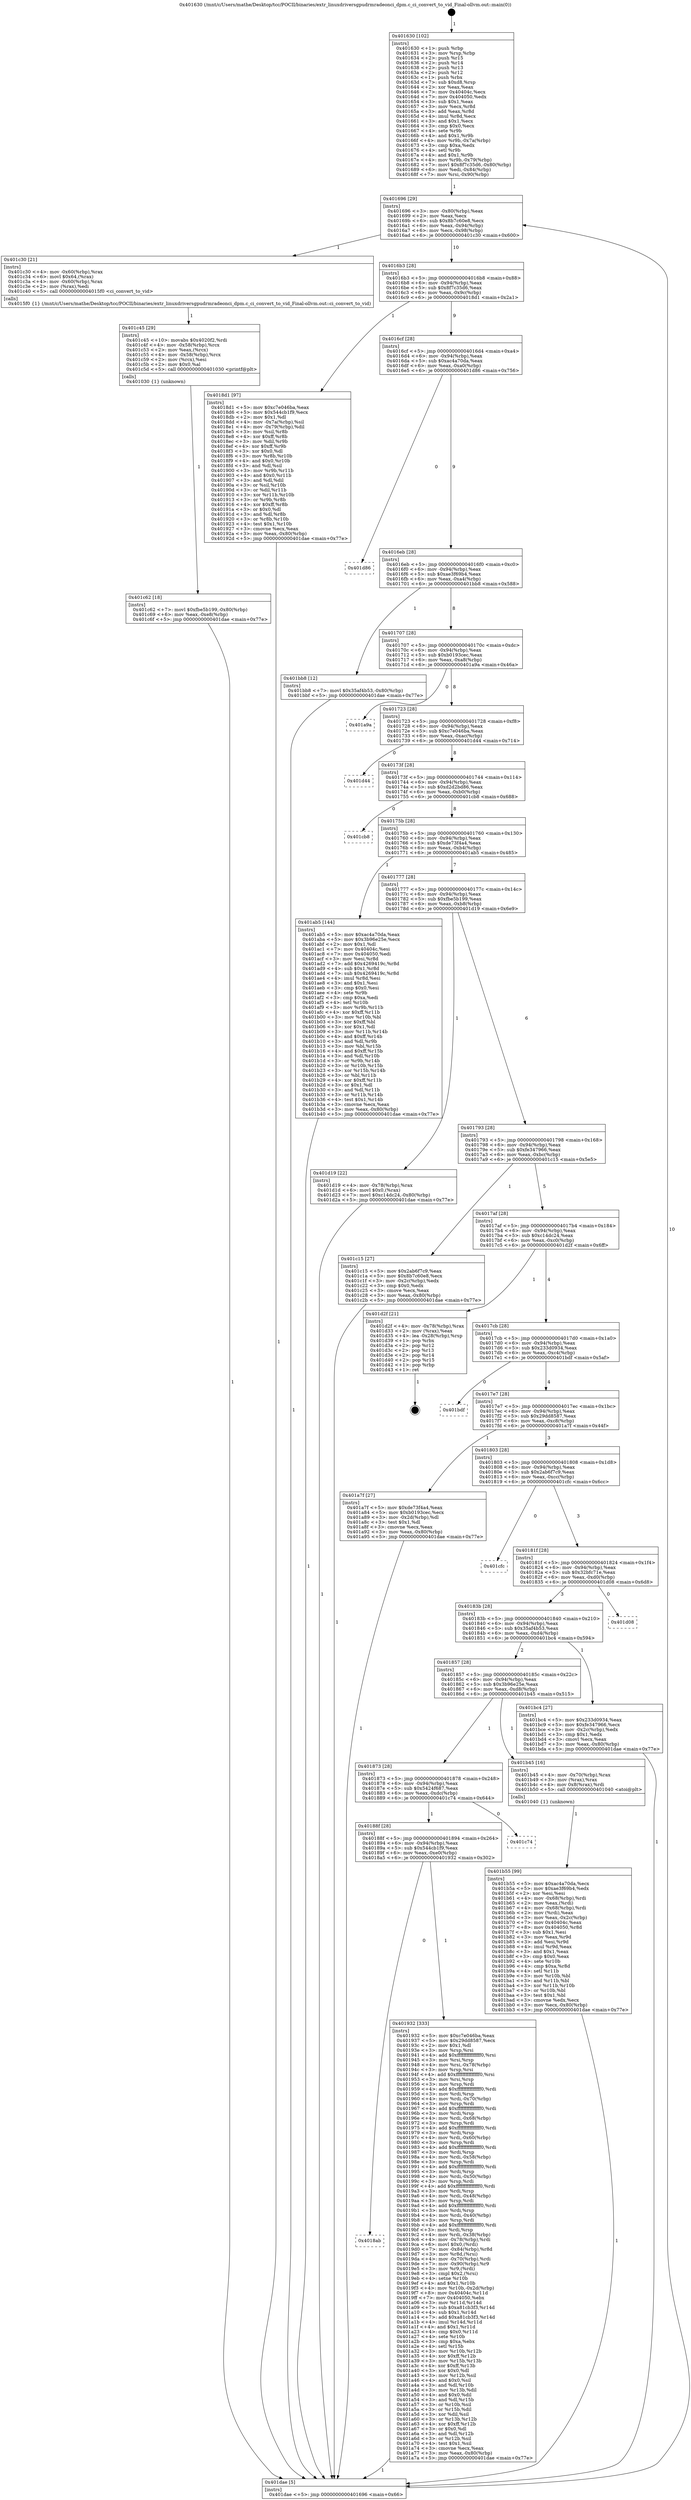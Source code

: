 digraph "0x401630" {
  label = "0x401630 (/mnt/c/Users/mathe/Desktop/tcc/POCII/binaries/extr_linuxdriversgpudrmradeonci_dpm.c_ci_convert_to_vid_Final-ollvm.out::main(0))"
  labelloc = "t"
  node[shape=record]

  Entry [label="",width=0.3,height=0.3,shape=circle,fillcolor=black,style=filled]
  "0x401696" [label="{
     0x401696 [29]\l
     | [instrs]\l
     &nbsp;&nbsp;0x401696 \<+3\>: mov -0x80(%rbp),%eax\l
     &nbsp;&nbsp;0x401699 \<+2\>: mov %eax,%ecx\l
     &nbsp;&nbsp;0x40169b \<+6\>: sub $0x8b7c60e8,%ecx\l
     &nbsp;&nbsp;0x4016a1 \<+6\>: mov %eax,-0x94(%rbp)\l
     &nbsp;&nbsp;0x4016a7 \<+6\>: mov %ecx,-0x98(%rbp)\l
     &nbsp;&nbsp;0x4016ad \<+6\>: je 0000000000401c30 \<main+0x600\>\l
  }"]
  "0x401c30" [label="{
     0x401c30 [21]\l
     | [instrs]\l
     &nbsp;&nbsp;0x401c30 \<+4\>: mov -0x60(%rbp),%rax\l
     &nbsp;&nbsp;0x401c34 \<+6\>: movl $0x64,(%rax)\l
     &nbsp;&nbsp;0x401c3a \<+4\>: mov -0x60(%rbp),%rax\l
     &nbsp;&nbsp;0x401c3e \<+2\>: mov (%rax),%edi\l
     &nbsp;&nbsp;0x401c40 \<+5\>: call 00000000004015f0 \<ci_convert_to_vid\>\l
     | [calls]\l
     &nbsp;&nbsp;0x4015f0 \{1\} (/mnt/c/Users/mathe/Desktop/tcc/POCII/binaries/extr_linuxdriversgpudrmradeonci_dpm.c_ci_convert_to_vid_Final-ollvm.out::ci_convert_to_vid)\l
  }"]
  "0x4016b3" [label="{
     0x4016b3 [28]\l
     | [instrs]\l
     &nbsp;&nbsp;0x4016b3 \<+5\>: jmp 00000000004016b8 \<main+0x88\>\l
     &nbsp;&nbsp;0x4016b8 \<+6\>: mov -0x94(%rbp),%eax\l
     &nbsp;&nbsp;0x4016be \<+5\>: sub $0x8f7c35d6,%eax\l
     &nbsp;&nbsp;0x4016c3 \<+6\>: mov %eax,-0x9c(%rbp)\l
     &nbsp;&nbsp;0x4016c9 \<+6\>: je 00000000004018d1 \<main+0x2a1\>\l
  }"]
  Exit [label="",width=0.3,height=0.3,shape=circle,fillcolor=black,style=filled,peripheries=2]
  "0x4018d1" [label="{
     0x4018d1 [97]\l
     | [instrs]\l
     &nbsp;&nbsp;0x4018d1 \<+5\>: mov $0xc7e046ba,%eax\l
     &nbsp;&nbsp;0x4018d6 \<+5\>: mov $0x544cb1f9,%ecx\l
     &nbsp;&nbsp;0x4018db \<+2\>: mov $0x1,%dl\l
     &nbsp;&nbsp;0x4018dd \<+4\>: mov -0x7a(%rbp),%sil\l
     &nbsp;&nbsp;0x4018e1 \<+4\>: mov -0x79(%rbp),%dil\l
     &nbsp;&nbsp;0x4018e5 \<+3\>: mov %sil,%r8b\l
     &nbsp;&nbsp;0x4018e8 \<+4\>: xor $0xff,%r8b\l
     &nbsp;&nbsp;0x4018ec \<+3\>: mov %dil,%r9b\l
     &nbsp;&nbsp;0x4018ef \<+4\>: xor $0xff,%r9b\l
     &nbsp;&nbsp;0x4018f3 \<+3\>: xor $0x0,%dl\l
     &nbsp;&nbsp;0x4018f6 \<+3\>: mov %r8b,%r10b\l
     &nbsp;&nbsp;0x4018f9 \<+4\>: and $0x0,%r10b\l
     &nbsp;&nbsp;0x4018fd \<+3\>: and %dl,%sil\l
     &nbsp;&nbsp;0x401900 \<+3\>: mov %r9b,%r11b\l
     &nbsp;&nbsp;0x401903 \<+4\>: and $0x0,%r11b\l
     &nbsp;&nbsp;0x401907 \<+3\>: and %dl,%dil\l
     &nbsp;&nbsp;0x40190a \<+3\>: or %sil,%r10b\l
     &nbsp;&nbsp;0x40190d \<+3\>: or %dil,%r11b\l
     &nbsp;&nbsp;0x401910 \<+3\>: xor %r11b,%r10b\l
     &nbsp;&nbsp;0x401913 \<+3\>: or %r9b,%r8b\l
     &nbsp;&nbsp;0x401916 \<+4\>: xor $0xff,%r8b\l
     &nbsp;&nbsp;0x40191a \<+3\>: or $0x0,%dl\l
     &nbsp;&nbsp;0x40191d \<+3\>: and %dl,%r8b\l
     &nbsp;&nbsp;0x401920 \<+3\>: or %r8b,%r10b\l
     &nbsp;&nbsp;0x401923 \<+4\>: test $0x1,%r10b\l
     &nbsp;&nbsp;0x401927 \<+3\>: cmovne %ecx,%eax\l
     &nbsp;&nbsp;0x40192a \<+3\>: mov %eax,-0x80(%rbp)\l
     &nbsp;&nbsp;0x40192d \<+5\>: jmp 0000000000401dae \<main+0x77e\>\l
  }"]
  "0x4016cf" [label="{
     0x4016cf [28]\l
     | [instrs]\l
     &nbsp;&nbsp;0x4016cf \<+5\>: jmp 00000000004016d4 \<main+0xa4\>\l
     &nbsp;&nbsp;0x4016d4 \<+6\>: mov -0x94(%rbp),%eax\l
     &nbsp;&nbsp;0x4016da \<+5\>: sub $0xac4a70da,%eax\l
     &nbsp;&nbsp;0x4016df \<+6\>: mov %eax,-0xa0(%rbp)\l
     &nbsp;&nbsp;0x4016e5 \<+6\>: je 0000000000401d86 \<main+0x756\>\l
  }"]
  "0x401dae" [label="{
     0x401dae [5]\l
     | [instrs]\l
     &nbsp;&nbsp;0x401dae \<+5\>: jmp 0000000000401696 \<main+0x66\>\l
  }"]
  "0x401630" [label="{
     0x401630 [102]\l
     | [instrs]\l
     &nbsp;&nbsp;0x401630 \<+1\>: push %rbp\l
     &nbsp;&nbsp;0x401631 \<+3\>: mov %rsp,%rbp\l
     &nbsp;&nbsp;0x401634 \<+2\>: push %r15\l
     &nbsp;&nbsp;0x401636 \<+2\>: push %r14\l
     &nbsp;&nbsp;0x401638 \<+2\>: push %r13\l
     &nbsp;&nbsp;0x40163a \<+2\>: push %r12\l
     &nbsp;&nbsp;0x40163c \<+1\>: push %rbx\l
     &nbsp;&nbsp;0x40163d \<+7\>: sub $0xd8,%rsp\l
     &nbsp;&nbsp;0x401644 \<+2\>: xor %eax,%eax\l
     &nbsp;&nbsp;0x401646 \<+7\>: mov 0x40404c,%ecx\l
     &nbsp;&nbsp;0x40164d \<+7\>: mov 0x404050,%edx\l
     &nbsp;&nbsp;0x401654 \<+3\>: sub $0x1,%eax\l
     &nbsp;&nbsp;0x401657 \<+3\>: mov %ecx,%r8d\l
     &nbsp;&nbsp;0x40165a \<+3\>: add %eax,%r8d\l
     &nbsp;&nbsp;0x40165d \<+4\>: imul %r8d,%ecx\l
     &nbsp;&nbsp;0x401661 \<+3\>: and $0x1,%ecx\l
     &nbsp;&nbsp;0x401664 \<+3\>: cmp $0x0,%ecx\l
     &nbsp;&nbsp;0x401667 \<+4\>: sete %r9b\l
     &nbsp;&nbsp;0x40166b \<+4\>: and $0x1,%r9b\l
     &nbsp;&nbsp;0x40166f \<+4\>: mov %r9b,-0x7a(%rbp)\l
     &nbsp;&nbsp;0x401673 \<+3\>: cmp $0xa,%edx\l
     &nbsp;&nbsp;0x401676 \<+4\>: setl %r9b\l
     &nbsp;&nbsp;0x40167a \<+4\>: and $0x1,%r9b\l
     &nbsp;&nbsp;0x40167e \<+4\>: mov %r9b,-0x79(%rbp)\l
     &nbsp;&nbsp;0x401682 \<+7\>: movl $0x8f7c35d6,-0x80(%rbp)\l
     &nbsp;&nbsp;0x401689 \<+6\>: mov %edi,-0x84(%rbp)\l
     &nbsp;&nbsp;0x40168f \<+7\>: mov %rsi,-0x90(%rbp)\l
  }"]
  "0x401c62" [label="{
     0x401c62 [18]\l
     | [instrs]\l
     &nbsp;&nbsp;0x401c62 \<+7\>: movl $0xfbe5b199,-0x80(%rbp)\l
     &nbsp;&nbsp;0x401c69 \<+6\>: mov %eax,-0xe8(%rbp)\l
     &nbsp;&nbsp;0x401c6f \<+5\>: jmp 0000000000401dae \<main+0x77e\>\l
  }"]
  "0x401d86" [label="{
     0x401d86\l
  }", style=dashed]
  "0x4016eb" [label="{
     0x4016eb [28]\l
     | [instrs]\l
     &nbsp;&nbsp;0x4016eb \<+5\>: jmp 00000000004016f0 \<main+0xc0\>\l
     &nbsp;&nbsp;0x4016f0 \<+6\>: mov -0x94(%rbp),%eax\l
     &nbsp;&nbsp;0x4016f6 \<+5\>: sub $0xae3f69b4,%eax\l
     &nbsp;&nbsp;0x4016fb \<+6\>: mov %eax,-0xa4(%rbp)\l
     &nbsp;&nbsp;0x401701 \<+6\>: je 0000000000401bb8 \<main+0x588\>\l
  }"]
  "0x401c45" [label="{
     0x401c45 [29]\l
     | [instrs]\l
     &nbsp;&nbsp;0x401c45 \<+10\>: movabs $0x4020f2,%rdi\l
     &nbsp;&nbsp;0x401c4f \<+4\>: mov -0x58(%rbp),%rcx\l
     &nbsp;&nbsp;0x401c53 \<+2\>: mov %eax,(%rcx)\l
     &nbsp;&nbsp;0x401c55 \<+4\>: mov -0x58(%rbp),%rcx\l
     &nbsp;&nbsp;0x401c59 \<+2\>: mov (%rcx),%esi\l
     &nbsp;&nbsp;0x401c5b \<+2\>: mov $0x0,%al\l
     &nbsp;&nbsp;0x401c5d \<+5\>: call 0000000000401030 \<printf@plt\>\l
     | [calls]\l
     &nbsp;&nbsp;0x401030 \{1\} (unknown)\l
  }"]
  "0x401bb8" [label="{
     0x401bb8 [12]\l
     | [instrs]\l
     &nbsp;&nbsp;0x401bb8 \<+7\>: movl $0x35af4b53,-0x80(%rbp)\l
     &nbsp;&nbsp;0x401bbf \<+5\>: jmp 0000000000401dae \<main+0x77e\>\l
  }"]
  "0x401707" [label="{
     0x401707 [28]\l
     | [instrs]\l
     &nbsp;&nbsp;0x401707 \<+5\>: jmp 000000000040170c \<main+0xdc\>\l
     &nbsp;&nbsp;0x40170c \<+6\>: mov -0x94(%rbp),%eax\l
     &nbsp;&nbsp;0x401712 \<+5\>: sub $0xb0193cec,%eax\l
     &nbsp;&nbsp;0x401717 \<+6\>: mov %eax,-0xa8(%rbp)\l
     &nbsp;&nbsp;0x40171d \<+6\>: je 0000000000401a9a \<main+0x46a\>\l
  }"]
  "0x401b55" [label="{
     0x401b55 [99]\l
     | [instrs]\l
     &nbsp;&nbsp;0x401b55 \<+5\>: mov $0xac4a70da,%ecx\l
     &nbsp;&nbsp;0x401b5a \<+5\>: mov $0xae3f69b4,%edx\l
     &nbsp;&nbsp;0x401b5f \<+2\>: xor %esi,%esi\l
     &nbsp;&nbsp;0x401b61 \<+4\>: mov -0x68(%rbp),%rdi\l
     &nbsp;&nbsp;0x401b65 \<+2\>: mov %eax,(%rdi)\l
     &nbsp;&nbsp;0x401b67 \<+4\>: mov -0x68(%rbp),%rdi\l
     &nbsp;&nbsp;0x401b6b \<+2\>: mov (%rdi),%eax\l
     &nbsp;&nbsp;0x401b6d \<+3\>: mov %eax,-0x2c(%rbp)\l
     &nbsp;&nbsp;0x401b70 \<+7\>: mov 0x40404c,%eax\l
     &nbsp;&nbsp;0x401b77 \<+8\>: mov 0x404050,%r8d\l
     &nbsp;&nbsp;0x401b7f \<+3\>: sub $0x1,%esi\l
     &nbsp;&nbsp;0x401b82 \<+3\>: mov %eax,%r9d\l
     &nbsp;&nbsp;0x401b85 \<+3\>: add %esi,%r9d\l
     &nbsp;&nbsp;0x401b88 \<+4\>: imul %r9d,%eax\l
     &nbsp;&nbsp;0x401b8c \<+3\>: and $0x1,%eax\l
     &nbsp;&nbsp;0x401b8f \<+3\>: cmp $0x0,%eax\l
     &nbsp;&nbsp;0x401b92 \<+4\>: sete %r10b\l
     &nbsp;&nbsp;0x401b96 \<+4\>: cmp $0xa,%r8d\l
     &nbsp;&nbsp;0x401b9a \<+4\>: setl %r11b\l
     &nbsp;&nbsp;0x401b9e \<+3\>: mov %r10b,%bl\l
     &nbsp;&nbsp;0x401ba1 \<+3\>: and %r11b,%bl\l
     &nbsp;&nbsp;0x401ba4 \<+3\>: xor %r11b,%r10b\l
     &nbsp;&nbsp;0x401ba7 \<+3\>: or %r10b,%bl\l
     &nbsp;&nbsp;0x401baa \<+3\>: test $0x1,%bl\l
     &nbsp;&nbsp;0x401bad \<+3\>: cmovne %edx,%ecx\l
     &nbsp;&nbsp;0x401bb0 \<+3\>: mov %ecx,-0x80(%rbp)\l
     &nbsp;&nbsp;0x401bb3 \<+5\>: jmp 0000000000401dae \<main+0x77e\>\l
  }"]
  "0x401a9a" [label="{
     0x401a9a\l
  }", style=dashed]
  "0x401723" [label="{
     0x401723 [28]\l
     | [instrs]\l
     &nbsp;&nbsp;0x401723 \<+5\>: jmp 0000000000401728 \<main+0xf8\>\l
     &nbsp;&nbsp;0x401728 \<+6\>: mov -0x94(%rbp),%eax\l
     &nbsp;&nbsp;0x40172e \<+5\>: sub $0xc7e046ba,%eax\l
     &nbsp;&nbsp;0x401733 \<+6\>: mov %eax,-0xac(%rbp)\l
     &nbsp;&nbsp;0x401739 \<+6\>: je 0000000000401d44 \<main+0x714\>\l
  }"]
  "0x4018ab" [label="{
     0x4018ab\l
  }", style=dashed]
  "0x401d44" [label="{
     0x401d44\l
  }", style=dashed]
  "0x40173f" [label="{
     0x40173f [28]\l
     | [instrs]\l
     &nbsp;&nbsp;0x40173f \<+5\>: jmp 0000000000401744 \<main+0x114\>\l
     &nbsp;&nbsp;0x401744 \<+6\>: mov -0x94(%rbp),%eax\l
     &nbsp;&nbsp;0x40174a \<+5\>: sub $0xd2d2bd86,%eax\l
     &nbsp;&nbsp;0x40174f \<+6\>: mov %eax,-0xb0(%rbp)\l
     &nbsp;&nbsp;0x401755 \<+6\>: je 0000000000401cb8 \<main+0x688\>\l
  }"]
  "0x401932" [label="{
     0x401932 [333]\l
     | [instrs]\l
     &nbsp;&nbsp;0x401932 \<+5\>: mov $0xc7e046ba,%eax\l
     &nbsp;&nbsp;0x401937 \<+5\>: mov $0x29dd8587,%ecx\l
     &nbsp;&nbsp;0x40193c \<+2\>: mov $0x1,%dl\l
     &nbsp;&nbsp;0x40193e \<+3\>: mov %rsp,%rsi\l
     &nbsp;&nbsp;0x401941 \<+4\>: add $0xfffffffffffffff0,%rsi\l
     &nbsp;&nbsp;0x401945 \<+3\>: mov %rsi,%rsp\l
     &nbsp;&nbsp;0x401948 \<+4\>: mov %rsi,-0x78(%rbp)\l
     &nbsp;&nbsp;0x40194c \<+3\>: mov %rsp,%rsi\l
     &nbsp;&nbsp;0x40194f \<+4\>: add $0xfffffffffffffff0,%rsi\l
     &nbsp;&nbsp;0x401953 \<+3\>: mov %rsi,%rsp\l
     &nbsp;&nbsp;0x401956 \<+3\>: mov %rsp,%rdi\l
     &nbsp;&nbsp;0x401959 \<+4\>: add $0xfffffffffffffff0,%rdi\l
     &nbsp;&nbsp;0x40195d \<+3\>: mov %rdi,%rsp\l
     &nbsp;&nbsp;0x401960 \<+4\>: mov %rdi,-0x70(%rbp)\l
     &nbsp;&nbsp;0x401964 \<+3\>: mov %rsp,%rdi\l
     &nbsp;&nbsp;0x401967 \<+4\>: add $0xfffffffffffffff0,%rdi\l
     &nbsp;&nbsp;0x40196b \<+3\>: mov %rdi,%rsp\l
     &nbsp;&nbsp;0x40196e \<+4\>: mov %rdi,-0x68(%rbp)\l
     &nbsp;&nbsp;0x401972 \<+3\>: mov %rsp,%rdi\l
     &nbsp;&nbsp;0x401975 \<+4\>: add $0xfffffffffffffff0,%rdi\l
     &nbsp;&nbsp;0x401979 \<+3\>: mov %rdi,%rsp\l
     &nbsp;&nbsp;0x40197c \<+4\>: mov %rdi,-0x60(%rbp)\l
     &nbsp;&nbsp;0x401980 \<+3\>: mov %rsp,%rdi\l
     &nbsp;&nbsp;0x401983 \<+4\>: add $0xfffffffffffffff0,%rdi\l
     &nbsp;&nbsp;0x401987 \<+3\>: mov %rdi,%rsp\l
     &nbsp;&nbsp;0x40198a \<+4\>: mov %rdi,-0x58(%rbp)\l
     &nbsp;&nbsp;0x40198e \<+3\>: mov %rsp,%rdi\l
     &nbsp;&nbsp;0x401991 \<+4\>: add $0xfffffffffffffff0,%rdi\l
     &nbsp;&nbsp;0x401995 \<+3\>: mov %rdi,%rsp\l
     &nbsp;&nbsp;0x401998 \<+4\>: mov %rdi,-0x50(%rbp)\l
     &nbsp;&nbsp;0x40199c \<+3\>: mov %rsp,%rdi\l
     &nbsp;&nbsp;0x40199f \<+4\>: add $0xfffffffffffffff0,%rdi\l
     &nbsp;&nbsp;0x4019a3 \<+3\>: mov %rdi,%rsp\l
     &nbsp;&nbsp;0x4019a6 \<+4\>: mov %rdi,-0x48(%rbp)\l
     &nbsp;&nbsp;0x4019aa \<+3\>: mov %rsp,%rdi\l
     &nbsp;&nbsp;0x4019ad \<+4\>: add $0xfffffffffffffff0,%rdi\l
     &nbsp;&nbsp;0x4019b1 \<+3\>: mov %rdi,%rsp\l
     &nbsp;&nbsp;0x4019b4 \<+4\>: mov %rdi,-0x40(%rbp)\l
     &nbsp;&nbsp;0x4019b8 \<+3\>: mov %rsp,%rdi\l
     &nbsp;&nbsp;0x4019bb \<+4\>: add $0xfffffffffffffff0,%rdi\l
     &nbsp;&nbsp;0x4019bf \<+3\>: mov %rdi,%rsp\l
     &nbsp;&nbsp;0x4019c2 \<+4\>: mov %rdi,-0x38(%rbp)\l
     &nbsp;&nbsp;0x4019c6 \<+4\>: mov -0x78(%rbp),%rdi\l
     &nbsp;&nbsp;0x4019ca \<+6\>: movl $0x0,(%rdi)\l
     &nbsp;&nbsp;0x4019d0 \<+7\>: mov -0x84(%rbp),%r8d\l
     &nbsp;&nbsp;0x4019d7 \<+3\>: mov %r8d,(%rsi)\l
     &nbsp;&nbsp;0x4019da \<+4\>: mov -0x70(%rbp),%rdi\l
     &nbsp;&nbsp;0x4019de \<+7\>: mov -0x90(%rbp),%r9\l
     &nbsp;&nbsp;0x4019e5 \<+3\>: mov %r9,(%rdi)\l
     &nbsp;&nbsp;0x4019e8 \<+3\>: cmpl $0x2,(%rsi)\l
     &nbsp;&nbsp;0x4019eb \<+4\>: setne %r10b\l
     &nbsp;&nbsp;0x4019ef \<+4\>: and $0x1,%r10b\l
     &nbsp;&nbsp;0x4019f3 \<+4\>: mov %r10b,-0x2d(%rbp)\l
     &nbsp;&nbsp;0x4019f7 \<+8\>: mov 0x40404c,%r11d\l
     &nbsp;&nbsp;0x4019ff \<+7\>: mov 0x404050,%ebx\l
     &nbsp;&nbsp;0x401a06 \<+3\>: mov %r11d,%r14d\l
     &nbsp;&nbsp;0x401a09 \<+7\>: sub $0xa81cb3f3,%r14d\l
     &nbsp;&nbsp;0x401a10 \<+4\>: sub $0x1,%r14d\l
     &nbsp;&nbsp;0x401a14 \<+7\>: add $0xa81cb3f3,%r14d\l
     &nbsp;&nbsp;0x401a1b \<+4\>: imul %r14d,%r11d\l
     &nbsp;&nbsp;0x401a1f \<+4\>: and $0x1,%r11d\l
     &nbsp;&nbsp;0x401a23 \<+4\>: cmp $0x0,%r11d\l
     &nbsp;&nbsp;0x401a27 \<+4\>: sete %r10b\l
     &nbsp;&nbsp;0x401a2b \<+3\>: cmp $0xa,%ebx\l
     &nbsp;&nbsp;0x401a2e \<+4\>: setl %r15b\l
     &nbsp;&nbsp;0x401a32 \<+3\>: mov %r10b,%r12b\l
     &nbsp;&nbsp;0x401a35 \<+4\>: xor $0xff,%r12b\l
     &nbsp;&nbsp;0x401a39 \<+3\>: mov %r15b,%r13b\l
     &nbsp;&nbsp;0x401a3c \<+4\>: xor $0xff,%r13b\l
     &nbsp;&nbsp;0x401a40 \<+3\>: xor $0x0,%dl\l
     &nbsp;&nbsp;0x401a43 \<+3\>: mov %r12b,%sil\l
     &nbsp;&nbsp;0x401a46 \<+4\>: and $0x0,%sil\l
     &nbsp;&nbsp;0x401a4a \<+3\>: and %dl,%r10b\l
     &nbsp;&nbsp;0x401a4d \<+3\>: mov %r13b,%dil\l
     &nbsp;&nbsp;0x401a50 \<+4\>: and $0x0,%dil\l
     &nbsp;&nbsp;0x401a54 \<+3\>: and %dl,%r15b\l
     &nbsp;&nbsp;0x401a57 \<+3\>: or %r10b,%sil\l
     &nbsp;&nbsp;0x401a5a \<+3\>: or %r15b,%dil\l
     &nbsp;&nbsp;0x401a5d \<+3\>: xor %dil,%sil\l
     &nbsp;&nbsp;0x401a60 \<+3\>: or %r13b,%r12b\l
     &nbsp;&nbsp;0x401a63 \<+4\>: xor $0xff,%r12b\l
     &nbsp;&nbsp;0x401a67 \<+3\>: or $0x0,%dl\l
     &nbsp;&nbsp;0x401a6a \<+3\>: and %dl,%r12b\l
     &nbsp;&nbsp;0x401a6d \<+3\>: or %r12b,%sil\l
     &nbsp;&nbsp;0x401a70 \<+4\>: test $0x1,%sil\l
     &nbsp;&nbsp;0x401a74 \<+3\>: cmovne %ecx,%eax\l
     &nbsp;&nbsp;0x401a77 \<+3\>: mov %eax,-0x80(%rbp)\l
     &nbsp;&nbsp;0x401a7a \<+5\>: jmp 0000000000401dae \<main+0x77e\>\l
  }"]
  "0x401cb8" [label="{
     0x401cb8\l
  }", style=dashed]
  "0x40175b" [label="{
     0x40175b [28]\l
     | [instrs]\l
     &nbsp;&nbsp;0x40175b \<+5\>: jmp 0000000000401760 \<main+0x130\>\l
     &nbsp;&nbsp;0x401760 \<+6\>: mov -0x94(%rbp),%eax\l
     &nbsp;&nbsp;0x401766 \<+5\>: sub $0xde73f4a4,%eax\l
     &nbsp;&nbsp;0x40176b \<+6\>: mov %eax,-0xb4(%rbp)\l
     &nbsp;&nbsp;0x401771 \<+6\>: je 0000000000401ab5 \<main+0x485\>\l
  }"]
  "0x40188f" [label="{
     0x40188f [28]\l
     | [instrs]\l
     &nbsp;&nbsp;0x40188f \<+5\>: jmp 0000000000401894 \<main+0x264\>\l
     &nbsp;&nbsp;0x401894 \<+6\>: mov -0x94(%rbp),%eax\l
     &nbsp;&nbsp;0x40189a \<+5\>: sub $0x544cb1f9,%eax\l
     &nbsp;&nbsp;0x40189f \<+6\>: mov %eax,-0xe0(%rbp)\l
     &nbsp;&nbsp;0x4018a5 \<+6\>: je 0000000000401932 \<main+0x302\>\l
  }"]
  "0x401ab5" [label="{
     0x401ab5 [144]\l
     | [instrs]\l
     &nbsp;&nbsp;0x401ab5 \<+5\>: mov $0xac4a70da,%eax\l
     &nbsp;&nbsp;0x401aba \<+5\>: mov $0x3b96e25e,%ecx\l
     &nbsp;&nbsp;0x401abf \<+2\>: mov $0x1,%dl\l
     &nbsp;&nbsp;0x401ac1 \<+7\>: mov 0x40404c,%esi\l
     &nbsp;&nbsp;0x401ac8 \<+7\>: mov 0x404050,%edi\l
     &nbsp;&nbsp;0x401acf \<+3\>: mov %esi,%r8d\l
     &nbsp;&nbsp;0x401ad2 \<+7\>: add $0x4269419c,%r8d\l
     &nbsp;&nbsp;0x401ad9 \<+4\>: sub $0x1,%r8d\l
     &nbsp;&nbsp;0x401add \<+7\>: sub $0x4269419c,%r8d\l
     &nbsp;&nbsp;0x401ae4 \<+4\>: imul %r8d,%esi\l
     &nbsp;&nbsp;0x401ae8 \<+3\>: and $0x1,%esi\l
     &nbsp;&nbsp;0x401aeb \<+3\>: cmp $0x0,%esi\l
     &nbsp;&nbsp;0x401aee \<+4\>: sete %r9b\l
     &nbsp;&nbsp;0x401af2 \<+3\>: cmp $0xa,%edi\l
     &nbsp;&nbsp;0x401af5 \<+4\>: setl %r10b\l
     &nbsp;&nbsp;0x401af9 \<+3\>: mov %r9b,%r11b\l
     &nbsp;&nbsp;0x401afc \<+4\>: xor $0xff,%r11b\l
     &nbsp;&nbsp;0x401b00 \<+3\>: mov %r10b,%bl\l
     &nbsp;&nbsp;0x401b03 \<+3\>: xor $0xff,%bl\l
     &nbsp;&nbsp;0x401b06 \<+3\>: xor $0x1,%dl\l
     &nbsp;&nbsp;0x401b09 \<+3\>: mov %r11b,%r14b\l
     &nbsp;&nbsp;0x401b0c \<+4\>: and $0xff,%r14b\l
     &nbsp;&nbsp;0x401b10 \<+3\>: and %dl,%r9b\l
     &nbsp;&nbsp;0x401b13 \<+3\>: mov %bl,%r15b\l
     &nbsp;&nbsp;0x401b16 \<+4\>: and $0xff,%r15b\l
     &nbsp;&nbsp;0x401b1a \<+3\>: and %dl,%r10b\l
     &nbsp;&nbsp;0x401b1d \<+3\>: or %r9b,%r14b\l
     &nbsp;&nbsp;0x401b20 \<+3\>: or %r10b,%r15b\l
     &nbsp;&nbsp;0x401b23 \<+3\>: xor %r15b,%r14b\l
     &nbsp;&nbsp;0x401b26 \<+3\>: or %bl,%r11b\l
     &nbsp;&nbsp;0x401b29 \<+4\>: xor $0xff,%r11b\l
     &nbsp;&nbsp;0x401b2d \<+3\>: or $0x1,%dl\l
     &nbsp;&nbsp;0x401b30 \<+3\>: and %dl,%r11b\l
     &nbsp;&nbsp;0x401b33 \<+3\>: or %r11b,%r14b\l
     &nbsp;&nbsp;0x401b36 \<+4\>: test $0x1,%r14b\l
     &nbsp;&nbsp;0x401b3a \<+3\>: cmovne %ecx,%eax\l
     &nbsp;&nbsp;0x401b3d \<+3\>: mov %eax,-0x80(%rbp)\l
     &nbsp;&nbsp;0x401b40 \<+5\>: jmp 0000000000401dae \<main+0x77e\>\l
  }"]
  "0x401777" [label="{
     0x401777 [28]\l
     | [instrs]\l
     &nbsp;&nbsp;0x401777 \<+5\>: jmp 000000000040177c \<main+0x14c\>\l
     &nbsp;&nbsp;0x40177c \<+6\>: mov -0x94(%rbp),%eax\l
     &nbsp;&nbsp;0x401782 \<+5\>: sub $0xfbe5b199,%eax\l
     &nbsp;&nbsp;0x401787 \<+6\>: mov %eax,-0xb8(%rbp)\l
     &nbsp;&nbsp;0x40178d \<+6\>: je 0000000000401d19 \<main+0x6e9\>\l
  }"]
  "0x401c74" [label="{
     0x401c74\l
  }", style=dashed]
  "0x401d19" [label="{
     0x401d19 [22]\l
     | [instrs]\l
     &nbsp;&nbsp;0x401d19 \<+4\>: mov -0x78(%rbp),%rax\l
     &nbsp;&nbsp;0x401d1d \<+6\>: movl $0x0,(%rax)\l
     &nbsp;&nbsp;0x401d23 \<+7\>: movl $0xc14dc24,-0x80(%rbp)\l
     &nbsp;&nbsp;0x401d2a \<+5\>: jmp 0000000000401dae \<main+0x77e\>\l
  }"]
  "0x401793" [label="{
     0x401793 [28]\l
     | [instrs]\l
     &nbsp;&nbsp;0x401793 \<+5\>: jmp 0000000000401798 \<main+0x168\>\l
     &nbsp;&nbsp;0x401798 \<+6\>: mov -0x94(%rbp),%eax\l
     &nbsp;&nbsp;0x40179e \<+5\>: sub $0xfe347966,%eax\l
     &nbsp;&nbsp;0x4017a3 \<+6\>: mov %eax,-0xbc(%rbp)\l
     &nbsp;&nbsp;0x4017a9 \<+6\>: je 0000000000401c15 \<main+0x5e5\>\l
  }"]
  "0x401873" [label="{
     0x401873 [28]\l
     | [instrs]\l
     &nbsp;&nbsp;0x401873 \<+5\>: jmp 0000000000401878 \<main+0x248\>\l
     &nbsp;&nbsp;0x401878 \<+6\>: mov -0x94(%rbp),%eax\l
     &nbsp;&nbsp;0x40187e \<+5\>: sub $0x5424f687,%eax\l
     &nbsp;&nbsp;0x401883 \<+6\>: mov %eax,-0xdc(%rbp)\l
     &nbsp;&nbsp;0x401889 \<+6\>: je 0000000000401c74 \<main+0x644\>\l
  }"]
  "0x401c15" [label="{
     0x401c15 [27]\l
     | [instrs]\l
     &nbsp;&nbsp;0x401c15 \<+5\>: mov $0x2ab6f7c9,%eax\l
     &nbsp;&nbsp;0x401c1a \<+5\>: mov $0x8b7c60e8,%ecx\l
     &nbsp;&nbsp;0x401c1f \<+3\>: mov -0x2c(%rbp),%edx\l
     &nbsp;&nbsp;0x401c22 \<+3\>: cmp $0x0,%edx\l
     &nbsp;&nbsp;0x401c25 \<+3\>: cmove %ecx,%eax\l
     &nbsp;&nbsp;0x401c28 \<+3\>: mov %eax,-0x80(%rbp)\l
     &nbsp;&nbsp;0x401c2b \<+5\>: jmp 0000000000401dae \<main+0x77e\>\l
  }"]
  "0x4017af" [label="{
     0x4017af [28]\l
     | [instrs]\l
     &nbsp;&nbsp;0x4017af \<+5\>: jmp 00000000004017b4 \<main+0x184\>\l
     &nbsp;&nbsp;0x4017b4 \<+6\>: mov -0x94(%rbp),%eax\l
     &nbsp;&nbsp;0x4017ba \<+5\>: sub $0xc14dc24,%eax\l
     &nbsp;&nbsp;0x4017bf \<+6\>: mov %eax,-0xc0(%rbp)\l
     &nbsp;&nbsp;0x4017c5 \<+6\>: je 0000000000401d2f \<main+0x6ff\>\l
  }"]
  "0x401b45" [label="{
     0x401b45 [16]\l
     | [instrs]\l
     &nbsp;&nbsp;0x401b45 \<+4\>: mov -0x70(%rbp),%rax\l
     &nbsp;&nbsp;0x401b49 \<+3\>: mov (%rax),%rax\l
     &nbsp;&nbsp;0x401b4c \<+4\>: mov 0x8(%rax),%rdi\l
     &nbsp;&nbsp;0x401b50 \<+5\>: call 0000000000401040 \<atoi@plt\>\l
     | [calls]\l
     &nbsp;&nbsp;0x401040 \{1\} (unknown)\l
  }"]
  "0x401d2f" [label="{
     0x401d2f [21]\l
     | [instrs]\l
     &nbsp;&nbsp;0x401d2f \<+4\>: mov -0x78(%rbp),%rax\l
     &nbsp;&nbsp;0x401d33 \<+2\>: mov (%rax),%eax\l
     &nbsp;&nbsp;0x401d35 \<+4\>: lea -0x28(%rbp),%rsp\l
     &nbsp;&nbsp;0x401d39 \<+1\>: pop %rbx\l
     &nbsp;&nbsp;0x401d3a \<+2\>: pop %r12\l
     &nbsp;&nbsp;0x401d3c \<+2\>: pop %r13\l
     &nbsp;&nbsp;0x401d3e \<+2\>: pop %r14\l
     &nbsp;&nbsp;0x401d40 \<+2\>: pop %r15\l
     &nbsp;&nbsp;0x401d42 \<+1\>: pop %rbp\l
     &nbsp;&nbsp;0x401d43 \<+1\>: ret\l
  }"]
  "0x4017cb" [label="{
     0x4017cb [28]\l
     | [instrs]\l
     &nbsp;&nbsp;0x4017cb \<+5\>: jmp 00000000004017d0 \<main+0x1a0\>\l
     &nbsp;&nbsp;0x4017d0 \<+6\>: mov -0x94(%rbp),%eax\l
     &nbsp;&nbsp;0x4017d6 \<+5\>: sub $0x233d0934,%eax\l
     &nbsp;&nbsp;0x4017db \<+6\>: mov %eax,-0xc4(%rbp)\l
     &nbsp;&nbsp;0x4017e1 \<+6\>: je 0000000000401bdf \<main+0x5af\>\l
  }"]
  "0x401857" [label="{
     0x401857 [28]\l
     | [instrs]\l
     &nbsp;&nbsp;0x401857 \<+5\>: jmp 000000000040185c \<main+0x22c\>\l
     &nbsp;&nbsp;0x40185c \<+6\>: mov -0x94(%rbp),%eax\l
     &nbsp;&nbsp;0x401862 \<+5\>: sub $0x3b96e25e,%eax\l
     &nbsp;&nbsp;0x401867 \<+6\>: mov %eax,-0xd8(%rbp)\l
     &nbsp;&nbsp;0x40186d \<+6\>: je 0000000000401b45 \<main+0x515\>\l
  }"]
  "0x401bdf" [label="{
     0x401bdf\l
  }", style=dashed]
  "0x4017e7" [label="{
     0x4017e7 [28]\l
     | [instrs]\l
     &nbsp;&nbsp;0x4017e7 \<+5\>: jmp 00000000004017ec \<main+0x1bc\>\l
     &nbsp;&nbsp;0x4017ec \<+6\>: mov -0x94(%rbp),%eax\l
     &nbsp;&nbsp;0x4017f2 \<+5\>: sub $0x29dd8587,%eax\l
     &nbsp;&nbsp;0x4017f7 \<+6\>: mov %eax,-0xc8(%rbp)\l
     &nbsp;&nbsp;0x4017fd \<+6\>: je 0000000000401a7f \<main+0x44f\>\l
  }"]
  "0x401bc4" [label="{
     0x401bc4 [27]\l
     | [instrs]\l
     &nbsp;&nbsp;0x401bc4 \<+5\>: mov $0x233d0934,%eax\l
     &nbsp;&nbsp;0x401bc9 \<+5\>: mov $0xfe347966,%ecx\l
     &nbsp;&nbsp;0x401bce \<+3\>: mov -0x2c(%rbp),%edx\l
     &nbsp;&nbsp;0x401bd1 \<+3\>: cmp $0x1,%edx\l
     &nbsp;&nbsp;0x401bd4 \<+3\>: cmovl %ecx,%eax\l
     &nbsp;&nbsp;0x401bd7 \<+3\>: mov %eax,-0x80(%rbp)\l
     &nbsp;&nbsp;0x401bda \<+5\>: jmp 0000000000401dae \<main+0x77e\>\l
  }"]
  "0x401a7f" [label="{
     0x401a7f [27]\l
     | [instrs]\l
     &nbsp;&nbsp;0x401a7f \<+5\>: mov $0xde73f4a4,%eax\l
     &nbsp;&nbsp;0x401a84 \<+5\>: mov $0xb0193cec,%ecx\l
     &nbsp;&nbsp;0x401a89 \<+3\>: mov -0x2d(%rbp),%dl\l
     &nbsp;&nbsp;0x401a8c \<+3\>: test $0x1,%dl\l
     &nbsp;&nbsp;0x401a8f \<+3\>: cmovne %ecx,%eax\l
     &nbsp;&nbsp;0x401a92 \<+3\>: mov %eax,-0x80(%rbp)\l
     &nbsp;&nbsp;0x401a95 \<+5\>: jmp 0000000000401dae \<main+0x77e\>\l
  }"]
  "0x401803" [label="{
     0x401803 [28]\l
     | [instrs]\l
     &nbsp;&nbsp;0x401803 \<+5\>: jmp 0000000000401808 \<main+0x1d8\>\l
     &nbsp;&nbsp;0x401808 \<+6\>: mov -0x94(%rbp),%eax\l
     &nbsp;&nbsp;0x40180e \<+5\>: sub $0x2ab6f7c9,%eax\l
     &nbsp;&nbsp;0x401813 \<+6\>: mov %eax,-0xcc(%rbp)\l
     &nbsp;&nbsp;0x401819 \<+6\>: je 0000000000401cfc \<main+0x6cc\>\l
  }"]
  "0x40183b" [label="{
     0x40183b [28]\l
     | [instrs]\l
     &nbsp;&nbsp;0x40183b \<+5\>: jmp 0000000000401840 \<main+0x210\>\l
     &nbsp;&nbsp;0x401840 \<+6\>: mov -0x94(%rbp),%eax\l
     &nbsp;&nbsp;0x401846 \<+5\>: sub $0x35af4b53,%eax\l
     &nbsp;&nbsp;0x40184b \<+6\>: mov %eax,-0xd4(%rbp)\l
     &nbsp;&nbsp;0x401851 \<+6\>: je 0000000000401bc4 \<main+0x594\>\l
  }"]
  "0x401cfc" [label="{
     0x401cfc\l
  }", style=dashed]
  "0x40181f" [label="{
     0x40181f [28]\l
     | [instrs]\l
     &nbsp;&nbsp;0x40181f \<+5\>: jmp 0000000000401824 \<main+0x1f4\>\l
     &nbsp;&nbsp;0x401824 \<+6\>: mov -0x94(%rbp),%eax\l
     &nbsp;&nbsp;0x40182a \<+5\>: sub $0x32bfc71e,%eax\l
     &nbsp;&nbsp;0x40182f \<+6\>: mov %eax,-0xd0(%rbp)\l
     &nbsp;&nbsp;0x401835 \<+6\>: je 0000000000401d08 \<main+0x6d8\>\l
  }"]
  "0x401d08" [label="{
     0x401d08\l
  }", style=dashed]
  Entry -> "0x401630" [label=" 1"]
  "0x401696" -> "0x401c30" [label=" 1"]
  "0x401696" -> "0x4016b3" [label=" 10"]
  "0x401d2f" -> Exit [label=" 1"]
  "0x4016b3" -> "0x4018d1" [label=" 1"]
  "0x4016b3" -> "0x4016cf" [label=" 9"]
  "0x4018d1" -> "0x401dae" [label=" 1"]
  "0x401630" -> "0x401696" [label=" 1"]
  "0x401dae" -> "0x401696" [label=" 10"]
  "0x401d19" -> "0x401dae" [label=" 1"]
  "0x4016cf" -> "0x401d86" [label=" 0"]
  "0x4016cf" -> "0x4016eb" [label=" 9"]
  "0x401c62" -> "0x401dae" [label=" 1"]
  "0x4016eb" -> "0x401bb8" [label=" 1"]
  "0x4016eb" -> "0x401707" [label=" 8"]
  "0x401c45" -> "0x401c62" [label=" 1"]
  "0x401707" -> "0x401a9a" [label=" 0"]
  "0x401707" -> "0x401723" [label=" 8"]
  "0x401c30" -> "0x401c45" [label=" 1"]
  "0x401723" -> "0x401d44" [label=" 0"]
  "0x401723" -> "0x40173f" [label=" 8"]
  "0x401bc4" -> "0x401dae" [label=" 1"]
  "0x40173f" -> "0x401cb8" [label=" 0"]
  "0x40173f" -> "0x40175b" [label=" 8"]
  "0x401bb8" -> "0x401dae" [label=" 1"]
  "0x40175b" -> "0x401ab5" [label=" 1"]
  "0x40175b" -> "0x401777" [label=" 7"]
  "0x401b45" -> "0x401b55" [label=" 1"]
  "0x401777" -> "0x401d19" [label=" 1"]
  "0x401777" -> "0x401793" [label=" 6"]
  "0x401ab5" -> "0x401dae" [label=" 1"]
  "0x401793" -> "0x401c15" [label=" 1"]
  "0x401793" -> "0x4017af" [label=" 5"]
  "0x401932" -> "0x401dae" [label=" 1"]
  "0x4017af" -> "0x401d2f" [label=" 1"]
  "0x4017af" -> "0x4017cb" [label=" 4"]
  "0x401c15" -> "0x401dae" [label=" 1"]
  "0x4017cb" -> "0x401bdf" [label=" 0"]
  "0x4017cb" -> "0x4017e7" [label=" 4"]
  "0x40188f" -> "0x401932" [label=" 1"]
  "0x4017e7" -> "0x401a7f" [label=" 1"]
  "0x4017e7" -> "0x401803" [label=" 3"]
  "0x401b55" -> "0x401dae" [label=" 1"]
  "0x401803" -> "0x401cfc" [label=" 0"]
  "0x401803" -> "0x40181f" [label=" 3"]
  "0x401873" -> "0x401c74" [label=" 0"]
  "0x40181f" -> "0x401d08" [label=" 0"]
  "0x40181f" -> "0x40183b" [label=" 3"]
  "0x401873" -> "0x40188f" [label=" 1"]
  "0x40183b" -> "0x401bc4" [label=" 1"]
  "0x40183b" -> "0x401857" [label=" 2"]
  "0x40188f" -> "0x4018ab" [label=" 0"]
  "0x401857" -> "0x401b45" [label=" 1"]
  "0x401857" -> "0x401873" [label=" 1"]
  "0x401a7f" -> "0x401dae" [label=" 1"]
}
